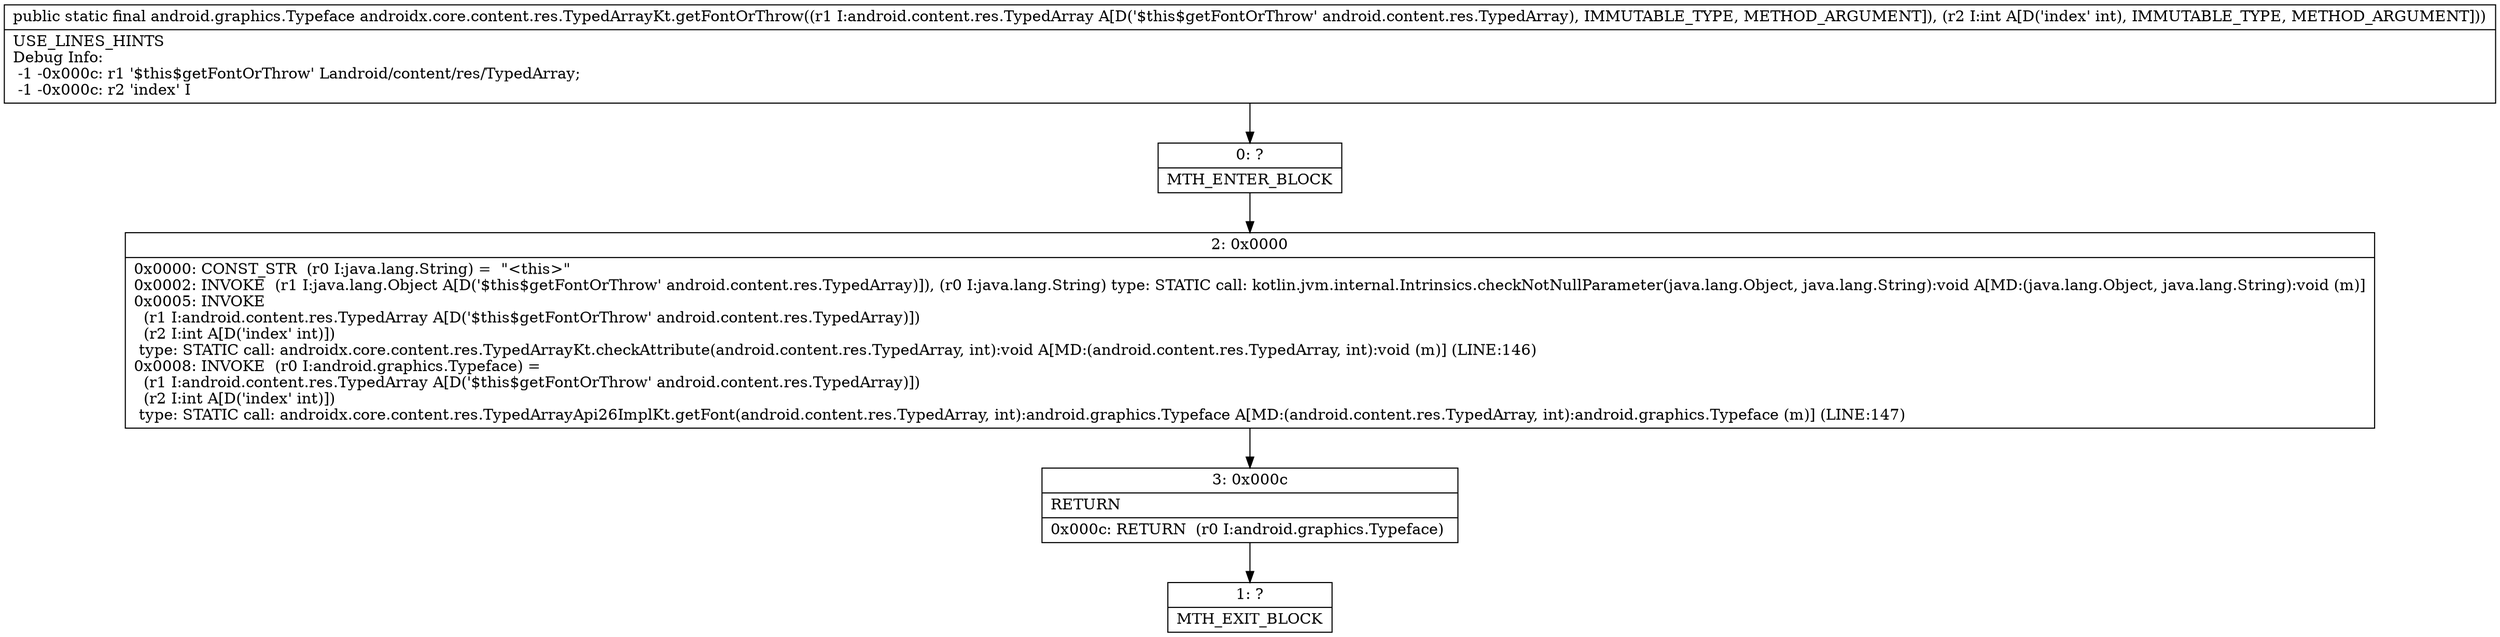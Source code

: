 digraph "CFG forandroidx.core.content.res.TypedArrayKt.getFontOrThrow(Landroid\/content\/res\/TypedArray;I)Landroid\/graphics\/Typeface;" {
Node_0 [shape=record,label="{0\:\ ?|MTH_ENTER_BLOCK\l}"];
Node_2 [shape=record,label="{2\:\ 0x0000|0x0000: CONST_STR  (r0 I:java.lang.String) =  \"\<this\>\" \l0x0002: INVOKE  (r1 I:java.lang.Object A[D('$this$getFontOrThrow' android.content.res.TypedArray)]), (r0 I:java.lang.String) type: STATIC call: kotlin.jvm.internal.Intrinsics.checkNotNullParameter(java.lang.Object, java.lang.String):void A[MD:(java.lang.Object, java.lang.String):void (m)]\l0x0005: INVOKE  \l  (r1 I:android.content.res.TypedArray A[D('$this$getFontOrThrow' android.content.res.TypedArray)])\l  (r2 I:int A[D('index' int)])\l type: STATIC call: androidx.core.content.res.TypedArrayKt.checkAttribute(android.content.res.TypedArray, int):void A[MD:(android.content.res.TypedArray, int):void (m)] (LINE:146)\l0x0008: INVOKE  (r0 I:android.graphics.Typeface) = \l  (r1 I:android.content.res.TypedArray A[D('$this$getFontOrThrow' android.content.res.TypedArray)])\l  (r2 I:int A[D('index' int)])\l type: STATIC call: androidx.core.content.res.TypedArrayApi26ImplKt.getFont(android.content.res.TypedArray, int):android.graphics.Typeface A[MD:(android.content.res.TypedArray, int):android.graphics.Typeface (m)] (LINE:147)\l}"];
Node_3 [shape=record,label="{3\:\ 0x000c|RETURN\l|0x000c: RETURN  (r0 I:android.graphics.Typeface) \l}"];
Node_1 [shape=record,label="{1\:\ ?|MTH_EXIT_BLOCK\l}"];
MethodNode[shape=record,label="{public static final android.graphics.Typeface androidx.core.content.res.TypedArrayKt.getFontOrThrow((r1 I:android.content.res.TypedArray A[D('$this$getFontOrThrow' android.content.res.TypedArray), IMMUTABLE_TYPE, METHOD_ARGUMENT]), (r2 I:int A[D('index' int), IMMUTABLE_TYPE, METHOD_ARGUMENT]))  | USE_LINES_HINTS\lDebug Info:\l  \-1 \-0x000c: r1 '$this$getFontOrThrow' Landroid\/content\/res\/TypedArray;\l  \-1 \-0x000c: r2 'index' I\l}"];
MethodNode -> Node_0;Node_0 -> Node_2;
Node_2 -> Node_3;
Node_3 -> Node_1;
}

